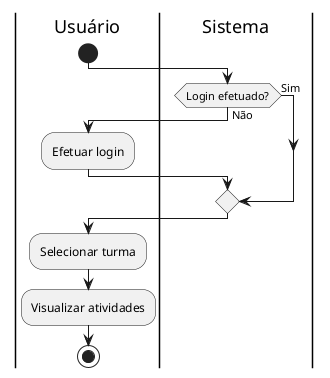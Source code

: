 @startuml
|Usuário|
start

|Sistema|
if (Login efetuado?) then (Sim)
else (Não)
    |Usuário|
    :Efetuar login;
endif

|Usuário|
:Selecionar turma;
:Visualizar atividades;

stop
@enduml
